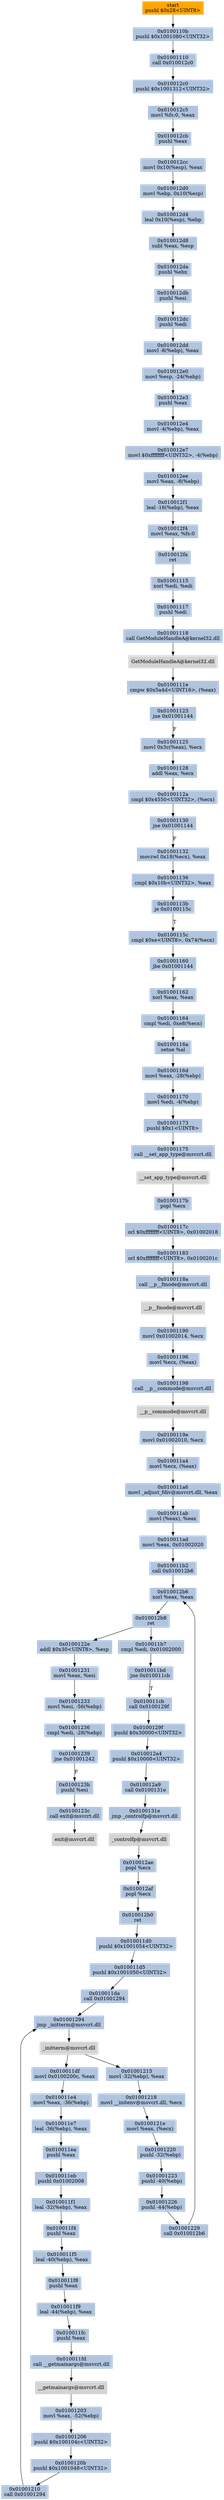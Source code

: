digraph G {
node[shape=rectangle,style=filled,fillcolor=lightsteelblue,color=lightsteelblue]
bgcolor="transparent"
a0x01001109pushl_0x28UINT8[label="start\npushl $0x28<UINT8>",color="lightgrey",fillcolor="orange"];
a0x0100110bpushl_0x1001080UINT32[label="0x0100110b\npushl $0x1001080<UINT32>"];
a0x01001110call_0x010012c0[label="0x01001110\ncall 0x010012c0"];
a0x010012c0pushl_0x1001312UINT32[label="0x010012c0\npushl $0x1001312<UINT32>"];
a0x010012c5movl_fs_0_eax[label="0x010012c5\nmovl %fs:0, %eax"];
a0x010012cbpushl_eax[label="0x010012cb\npushl %eax"];
a0x010012ccmovl_0x10esp__eax[label="0x010012cc\nmovl 0x10(%esp), %eax"];
a0x010012d0movl_ebp_0x10esp_[label="0x010012d0\nmovl %ebp, 0x10(%esp)"];
a0x010012d4leal_0x10esp__ebp[label="0x010012d4\nleal 0x10(%esp), %ebp"];
a0x010012d8subl_eax_esp[label="0x010012d8\nsubl %eax, %esp"];
a0x010012dapushl_ebx[label="0x010012da\npushl %ebx"];
a0x010012dbpushl_esi[label="0x010012db\npushl %esi"];
a0x010012dcpushl_edi[label="0x010012dc\npushl %edi"];
a0x010012ddmovl__8ebp__eax[label="0x010012dd\nmovl -8(%ebp), %eax"];
a0x010012e0movl_esp__24ebp_[label="0x010012e0\nmovl %esp, -24(%ebp)"];
a0x010012e3pushl_eax[label="0x010012e3\npushl %eax"];
a0x010012e4movl__4ebp__eax[label="0x010012e4\nmovl -4(%ebp), %eax"];
a0x010012e7movl_0xffffffffUINT32__4ebp_[label="0x010012e7\nmovl $0xffffffff<UINT32>, -4(%ebp)"];
a0x010012eemovl_eax__8ebp_[label="0x010012ee\nmovl %eax, -8(%ebp)"];
a0x010012f1leal__16ebp__eax[label="0x010012f1\nleal -16(%ebp), %eax"];
a0x010012f4movl_eax_fs_0[label="0x010012f4\nmovl %eax, %fs:0"];
a0x010012faret[label="0x010012fa\nret"];
a0x01001115xorl_edi_edi[label="0x01001115\nxorl %edi, %edi"];
a0x01001117pushl_edi[label="0x01001117\npushl %edi"];
a0x01001118call_GetModuleHandleA_kernel32_dll[label="0x01001118\ncall GetModuleHandleA@kernel32.dll"];
GetModuleHandleA_kernel32_dll[label="GetModuleHandleA@kernel32.dll",color="lightgrey",fillcolor="lightgrey"];
a0x0100111ecmpw_0x5a4dUINT16_eax_[label="0x0100111e\ncmpw $0x5a4d<UINT16>, (%eax)"];
a0x01001123jne_0x01001144[label="0x01001123\njne 0x01001144"];
a0x01001125movl_0x3ceax__ecx[label="0x01001125\nmovl 0x3c(%eax), %ecx"];
a0x01001128addl_eax_ecx[label="0x01001128\naddl %eax, %ecx"];
a0x0100112acmpl_0x4550UINT32_ecx_[label="0x0100112a\ncmpl $0x4550<UINT32>, (%ecx)"];
a0x01001130jne_0x01001144[label="0x01001130\njne 0x01001144"];
a0x01001132movzwl_0x18ecx__eax[label="0x01001132\nmovzwl 0x18(%ecx), %eax"];
a0x01001136cmpl_0x10bUINT32_eax[label="0x01001136\ncmpl $0x10b<UINT32>, %eax"];
a0x0100113bje_0x0100115c[label="0x0100113b\nje 0x0100115c"];
a0x0100115ccmpl_0xeUINT8_0x74ecx_[label="0x0100115c\ncmpl $0xe<UINT8>, 0x74(%ecx)"];
a0x01001160jbe_0x01001144[label="0x01001160\njbe 0x01001144"];
a0x01001162xorl_eax_eax[label="0x01001162\nxorl %eax, %eax"];
a0x01001164cmpl_edi_0xe8ecx_[label="0x01001164\ncmpl %edi, 0xe8(%ecx)"];
a0x0100116asetne_al[label="0x0100116a\nsetne %al"];
a0x0100116dmovl_eax__28ebp_[label="0x0100116d\nmovl %eax, -28(%ebp)"];
a0x01001170movl_edi__4ebp_[label="0x01001170\nmovl %edi, -4(%ebp)"];
a0x01001173pushl_0x1UINT8[label="0x01001173\npushl $0x1<UINT8>"];
a0x01001175call___set_app_type_msvcrt_dll[label="0x01001175\ncall __set_app_type@msvcrt.dll"];
a__set_app_type_msvcrt_dll[label="__set_app_type@msvcrt.dll",color="lightgrey",fillcolor="lightgrey"];
a0x0100117bpopl_ecx[label="0x0100117b\npopl %ecx"];
a0x0100117corl_0xffffffffUINT8_0x01002018[label="0x0100117c\norl $0xffffffff<UINT8>, 0x01002018"];
a0x01001183orl_0xffffffffUINT8_0x0100201c[label="0x01001183\norl $0xffffffff<UINT8>, 0x0100201c"];
a0x0100118acall___p__fmode_msvcrt_dll[label="0x0100118a\ncall __p__fmode@msvcrt.dll"];
a__p__fmode_msvcrt_dll[label="__p__fmode@msvcrt.dll",color="lightgrey",fillcolor="lightgrey"];
a0x01001190movl_0x01002014_ecx[label="0x01001190\nmovl 0x01002014, %ecx"];
a0x01001196movl_ecx_eax_[label="0x01001196\nmovl %ecx, (%eax)"];
a0x01001198call___p__commode_msvcrt_dll[label="0x01001198\ncall __p__commode@msvcrt.dll"];
a__p__commode_msvcrt_dll[label="__p__commode@msvcrt.dll",color="lightgrey",fillcolor="lightgrey"];
a0x0100119emovl_0x01002010_ecx[label="0x0100119e\nmovl 0x01002010, %ecx"];
a0x010011a4movl_ecx_eax_[label="0x010011a4\nmovl %ecx, (%eax)"];
a0x010011a6movl__adjust_fdiv_msvcrt_dll_eax[label="0x010011a6\nmovl _adjust_fdiv@msvcrt.dll, %eax"];
a0x010011abmovl_eax__eax[label="0x010011ab\nmovl (%eax), %eax"];
a0x010011admovl_eax_0x01002020[label="0x010011ad\nmovl %eax, 0x01002020"];
a0x010011b2call_0x010012b6[label="0x010011b2\ncall 0x010012b6"];
a0x010012b6xorl_eax_eax[label="0x010012b6\nxorl %eax, %eax"];
a0x010012b8ret[label="0x010012b8\nret"];
a0x010011b7cmpl_edi_0x01002000[label="0x010011b7\ncmpl %edi, 0x01002000"];
a0x010011bdjne_0x010011cb[label="0x010011bd\njne 0x010011cb"];
a0x010011cbcall_0x0100129f[label="0x010011cb\ncall 0x0100129f"];
a0x0100129fpushl_0x30000UINT32[label="0x0100129f\npushl $0x30000<UINT32>"];
a0x010012a4pushl_0x10000UINT32[label="0x010012a4\npushl $0x10000<UINT32>"];
a0x010012a9call_0x0100131e[label="0x010012a9\ncall 0x0100131e"];
a0x0100131ejmp__controlfp_msvcrt_dll[label="0x0100131e\njmp _controlfp@msvcrt.dll"];
a_controlfp_msvcrt_dll[label="_controlfp@msvcrt.dll",color="lightgrey",fillcolor="lightgrey"];
a0x010012aepopl_ecx[label="0x010012ae\npopl %ecx"];
a0x010012afpopl_ecx[label="0x010012af\npopl %ecx"];
a0x010012b0ret[label="0x010012b0\nret"];
a0x010011d0pushl_0x1001054UINT32[label="0x010011d0\npushl $0x1001054<UINT32>"];
a0x010011d5pushl_0x1001050UINT32[label="0x010011d5\npushl $0x1001050<UINT32>"];
a0x010011dacall_0x01001294[label="0x010011da\ncall 0x01001294"];
a0x01001294jmp__initterm_msvcrt_dll[label="0x01001294\njmp _initterm@msvcrt.dll"];
a_initterm_msvcrt_dll[label="_initterm@msvcrt.dll",color="lightgrey",fillcolor="lightgrey"];
a0x010011dfmovl_0x0100200c_eax[label="0x010011df\nmovl 0x0100200c, %eax"];
a0x010011e4movl_eax__36ebp_[label="0x010011e4\nmovl %eax, -36(%ebp)"];
a0x010011e7leal__36ebp__eax[label="0x010011e7\nleal -36(%ebp), %eax"];
a0x010011eapushl_eax[label="0x010011ea\npushl %eax"];
a0x010011ebpushl_0x01002008[label="0x010011eb\npushl 0x01002008"];
a0x010011f1leal__32ebp__eax[label="0x010011f1\nleal -32(%ebp), %eax"];
a0x010011f4pushl_eax[label="0x010011f4\npushl %eax"];
a0x010011f5leal__40ebp__eax[label="0x010011f5\nleal -40(%ebp), %eax"];
a0x010011f8pushl_eax[label="0x010011f8\npushl %eax"];
a0x010011f9leal__44ebp__eax[label="0x010011f9\nleal -44(%ebp), %eax"];
a0x010011fcpushl_eax[label="0x010011fc\npushl %eax"];
a0x010011fdcall___getmainargs_msvcrt_dll[label="0x010011fd\ncall __getmainargs@msvcrt.dll"];
a__getmainargs_msvcrt_dll[label="__getmainargs@msvcrt.dll",color="lightgrey",fillcolor="lightgrey"];
a0x01001203movl_eax__52ebp_[label="0x01001203\nmovl %eax, -52(%ebp)"];
a0x01001206pushl_0x100104cUINT32[label="0x01001206\npushl $0x100104c<UINT32>"];
a0x0100120bpushl_0x1001048UINT32[label="0x0100120b\npushl $0x1001048<UINT32>"];
a0x01001210call_0x01001294[label="0x01001210\ncall 0x01001294"];
a0x01001215movl__32ebp__eax[label="0x01001215\nmovl -32(%ebp), %eax"];
a0x01001218movl___initenv_msvcrt_dll_ecx[label="0x01001218\nmovl __initenv@msvcrt.dll, %ecx"];
a0x0100121emovl_eax_ecx_[label="0x0100121e\nmovl %eax, (%ecx)"];
a0x01001220pushl__32ebp_[label="0x01001220\npushl -32(%ebp)"];
a0x01001223pushl__40ebp_[label="0x01001223\npushl -40(%ebp)"];
a0x01001226pushl__44ebp_[label="0x01001226\npushl -44(%ebp)"];
a0x01001229call_0x010012b6[label="0x01001229\ncall 0x010012b6"];
a0x0100122eaddl_0x30UINT8_esp[label="0x0100122e\naddl $0x30<UINT8>, %esp"];
a0x01001231movl_eax_esi[label="0x01001231\nmovl %eax, %esi"];
a0x01001233movl_esi__56ebp_[label="0x01001233\nmovl %esi, -56(%ebp)"];
a0x01001236cmpl_edi__28ebp_[label="0x01001236\ncmpl %edi, -28(%ebp)"];
a0x01001239jne_0x01001242[label="0x01001239\njne 0x01001242"];
a0x0100123bpushl_esi[label="0x0100123b\npushl %esi"];
a0x0100123ccall_exit_msvcrt_dll[label="0x0100123c\ncall exit@msvcrt.dll"];
exit_msvcrt_dll[label="exit@msvcrt.dll",color="lightgrey",fillcolor="lightgrey"];
a0x01001109pushl_0x28UINT8 -> a0x0100110bpushl_0x1001080UINT32 [color="#000000"];
a0x0100110bpushl_0x1001080UINT32 -> a0x01001110call_0x010012c0 [color="#000000"];
a0x01001110call_0x010012c0 -> a0x010012c0pushl_0x1001312UINT32 [color="#000000"];
a0x010012c0pushl_0x1001312UINT32 -> a0x010012c5movl_fs_0_eax [color="#000000"];
a0x010012c5movl_fs_0_eax -> a0x010012cbpushl_eax [color="#000000"];
a0x010012cbpushl_eax -> a0x010012ccmovl_0x10esp__eax [color="#000000"];
a0x010012ccmovl_0x10esp__eax -> a0x010012d0movl_ebp_0x10esp_ [color="#000000"];
a0x010012d0movl_ebp_0x10esp_ -> a0x010012d4leal_0x10esp__ebp [color="#000000"];
a0x010012d4leal_0x10esp__ebp -> a0x010012d8subl_eax_esp [color="#000000"];
a0x010012d8subl_eax_esp -> a0x010012dapushl_ebx [color="#000000"];
a0x010012dapushl_ebx -> a0x010012dbpushl_esi [color="#000000"];
a0x010012dbpushl_esi -> a0x010012dcpushl_edi [color="#000000"];
a0x010012dcpushl_edi -> a0x010012ddmovl__8ebp__eax [color="#000000"];
a0x010012ddmovl__8ebp__eax -> a0x010012e0movl_esp__24ebp_ [color="#000000"];
a0x010012e0movl_esp__24ebp_ -> a0x010012e3pushl_eax [color="#000000"];
a0x010012e3pushl_eax -> a0x010012e4movl__4ebp__eax [color="#000000"];
a0x010012e4movl__4ebp__eax -> a0x010012e7movl_0xffffffffUINT32__4ebp_ [color="#000000"];
a0x010012e7movl_0xffffffffUINT32__4ebp_ -> a0x010012eemovl_eax__8ebp_ [color="#000000"];
a0x010012eemovl_eax__8ebp_ -> a0x010012f1leal__16ebp__eax [color="#000000"];
a0x010012f1leal__16ebp__eax -> a0x010012f4movl_eax_fs_0 [color="#000000"];
a0x010012f4movl_eax_fs_0 -> a0x010012faret [color="#000000"];
a0x010012faret -> a0x01001115xorl_edi_edi [color="#000000"];
a0x01001115xorl_edi_edi -> a0x01001117pushl_edi [color="#000000"];
a0x01001117pushl_edi -> a0x01001118call_GetModuleHandleA_kernel32_dll [color="#000000"];
a0x01001118call_GetModuleHandleA_kernel32_dll -> GetModuleHandleA_kernel32_dll [color="#000000"];
GetModuleHandleA_kernel32_dll -> a0x0100111ecmpw_0x5a4dUINT16_eax_ [color="#000000"];
a0x0100111ecmpw_0x5a4dUINT16_eax_ -> a0x01001123jne_0x01001144 [color="#000000"];
a0x01001123jne_0x01001144 -> a0x01001125movl_0x3ceax__ecx [color="#000000",label="F"];
a0x01001125movl_0x3ceax__ecx -> a0x01001128addl_eax_ecx [color="#000000"];
a0x01001128addl_eax_ecx -> a0x0100112acmpl_0x4550UINT32_ecx_ [color="#000000"];
a0x0100112acmpl_0x4550UINT32_ecx_ -> a0x01001130jne_0x01001144 [color="#000000"];
a0x01001130jne_0x01001144 -> a0x01001132movzwl_0x18ecx__eax [color="#000000",label="F"];
a0x01001132movzwl_0x18ecx__eax -> a0x01001136cmpl_0x10bUINT32_eax [color="#000000"];
a0x01001136cmpl_0x10bUINT32_eax -> a0x0100113bje_0x0100115c [color="#000000"];
a0x0100113bje_0x0100115c -> a0x0100115ccmpl_0xeUINT8_0x74ecx_ [color="#000000",label="T"];
a0x0100115ccmpl_0xeUINT8_0x74ecx_ -> a0x01001160jbe_0x01001144 [color="#000000"];
a0x01001160jbe_0x01001144 -> a0x01001162xorl_eax_eax [color="#000000",label="F"];
a0x01001162xorl_eax_eax -> a0x01001164cmpl_edi_0xe8ecx_ [color="#000000"];
a0x01001164cmpl_edi_0xe8ecx_ -> a0x0100116asetne_al [color="#000000"];
a0x0100116asetne_al -> a0x0100116dmovl_eax__28ebp_ [color="#000000"];
a0x0100116dmovl_eax__28ebp_ -> a0x01001170movl_edi__4ebp_ [color="#000000"];
a0x01001170movl_edi__4ebp_ -> a0x01001173pushl_0x1UINT8 [color="#000000"];
a0x01001173pushl_0x1UINT8 -> a0x01001175call___set_app_type_msvcrt_dll [color="#000000"];
a0x01001175call___set_app_type_msvcrt_dll -> a__set_app_type_msvcrt_dll [color="#000000"];
a__set_app_type_msvcrt_dll -> a0x0100117bpopl_ecx [color="#000000"];
a0x0100117bpopl_ecx -> a0x0100117corl_0xffffffffUINT8_0x01002018 [color="#000000"];
a0x0100117corl_0xffffffffUINT8_0x01002018 -> a0x01001183orl_0xffffffffUINT8_0x0100201c [color="#000000"];
a0x01001183orl_0xffffffffUINT8_0x0100201c -> a0x0100118acall___p__fmode_msvcrt_dll [color="#000000"];
a0x0100118acall___p__fmode_msvcrt_dll -> a__p__fmode_msvcrt_dll [color="#000000"];
a__p__fmode_msvcrt_dll -> a0x01001190movl_0x01002014_ecx [color="#000000"];
a0x01001190movl_0x01002014_ecx -> a0x01001196movl_ecx_eax_ [color="#000000"];
a0x01001196movl_ecx_eax_ -> a0x01001198call___p__commode_msvcrt_dll [color="#000000"];
a0x01001198call___p__commode_msvcrt_dll -> a__p__commode_msvcrt_dll [color="#000000"];
a__p__commode_msvcrt_dll -> a0x0100119emovl_0x01002010_ecx [color="#000000"];
a0x0100119emovl_0x01002010_ecx -> a0x010011a4movl_ecx_eax_ [color="#000000"];
a0x010011a4movl_ecx_eax_ -> a0x010011a6movl__adjust_fdiv_msvcrt_dll_eax [color="#000000"];
a0x010011a6movl__adjust_fdiv_msvcrt_dll_eax -> a0x010011abmovl_eax__eax [color="#000000"];
a0x010011abmovl_eax__eax -> a0x010011admovl_eax_0x01002020 [color="#000000"];
a0x010011admovl_eax_0x01002020 -> a0x010011b2call_0x010012b6 [color="#000000"];
a0x010011b2call_0x010012b6 -> a0x010012b6xorl_eax_eax [color="#000000"];
a0x010012b6xorl_eax_eax -> a0x010012b8ret [color="#000000"];
a0x010012b8ret -> a0x010011b7cmpl_edi_0x01002000 [color="#000000"];
a0x010011b7cmpl_edi_0x01002000 -> a0x010011bdjne_0x010011cb [color="#000000"];
a0x010011bdjne_0x010011cb -> a0x010011cbcall_0x0100129f [color="#000000",label="T"];
a0x010011cbcall_0x0100129f -> a0x0100129fpushl_0x30000UINT32 [color="#000000"];
a0x0100129fpushl_0x30000UINT32 -> a0x010012a4pushl_0x10000UINT32 [color="#000000"];
a0x010012a4pushl_0x10000UINT32 -> a0x010012a9call_0x0100131e [color="#000000"];
a0x010012a9call_0x0100131e -> a0x0100131ejmp__controlfp_msvcrt_dll [color="#000000"];
a0x0100131ejmp__controlfp_msvcrt_dll -> a_controlfp_msvcrt_dll [color="#000000"];
a_controlfp_msvcrt_dll -> a0x010012aepopl_ecx [color="#000000"];
a0x010012aepopl_ecx -> a0x010012afpopl_ecx [color="#000000"];
a0x010012afpopl_ecx -> a0x010012b0ret [color="#000000"];
a0x010012b0ret -> a0x010011d0pushl_0x1001054UINT32 [color="#000000"];
a0x010011d0pushl_0x1001054UINT32 -> a0x010011d5pushl_0x1001050UINT32 [color="#000000"];
a0x010011d5pushl_0x1001050UINT32 -> a0x010011dacall_0x01001294 [color="#000000"];
a0x010011dacall_0x01001294 -> a0x01001294jmp__initterm_msvcrt_dll [color="#000000"];
a0x01001294jmp__initterm_msvcrt_dll -> a_initterm_msvcrt_dll [color="#000000"];
a_initterm_msvcrt_dll -> a0x010011dfmovl_0x0100200c_eax [color="#000000"];
a0x010011dfmovl_0x0100200c_eax -> a0x010011e4movl_eax__36ebp_ [color="#000000"];
a0x010011e4movl_eax__36ebp_ -> a0x010011e7leal__36ebp__eax [color="#000000"];
a0x010011e7leal__36ebp__eax -> a0x010011eapushl_eax [color="#000000"];
a0x010011eapushl_eax -> a0x010011ebpushl_0x01002008 [color="#000000"];
a0x010011ebpushl_0x01002008 -> a0x010011f1leal__32ebp__eax [color="#000000"];
a0x010011f1leal__32ebp__eax -> a0x010011f4pushl_eax [color="#000000"];
a0x010011f4pushl_eax -> a0x010011f5leal__40ebp__eax [color="#000000"];
a0x010011f5leal__40ebp__eax -> a0x010011f8pushl_eax [color="#000000"];
a0x010011f8pushl_eax -> a0x010011f9leal__44ebp__eax [color="#000000"];
a0x010011f9leal__44ebp__eax -> a0x010011fcpushl_eax [color="#000000"];
a0x010011fcpushl_eax -> a0x010011fdcall___getmainargs_msvcrt_dll [color="#000000"];
a0x010011fdcall___getmainargs_msvcrt_dll -> a__getmainargs_msvcrt_dll [color="#000000"];
a__getmainargs_msvcrt_dll -> a0x01001203movl_eax__52ebp_ [color="#000000"];
a0x01001203movl_eax__52ebp_ -> a0x01001206pushl_0x100104cUINT32 [color="#000000"];
a0x01001206pushl_0x100104cUINT32 -> a0x0100120bpushl_0x1001048UINT32 [color="#000000"];
a0x0100120bpushl_0x1001048UINT32 -> a0x01001210call_0x01001294 [color="#000000"];
a0x01001210call_0x01001294 -> a0x01001294jmp__initterm_msvcrt_dll [color="#000000"];
a_initterm_msvcrt_dll -> a0x01001215movl__32ebp__eax [color="#000000"];
a0x01001215movl__32ebp__eax -> a0x01001218movl___initenv_msvcrt_dll_ecx [color="#000000"];
a0x01001218movl___initenv_msvcrt_dll_ecx -> a0x0100121emovl_eax_ecx_ [color="#000000"];
a0x0100121emovl_eax_ecx_ -> a0x01001220pushl__32ebp_ [color="#000000"];
a0x01001220pushl__32ebp_ -> a0x01001223pushl__40ebp_ [color="#000000"];
a0x01001223pushl__40ebp_ -> a0x01001226pushl__44ebp_ [color="#000000"];
a0x01001226pushl__44ebp_ -> a0x01001229call_0x010012b6 [color="#000000"];
a0x01001229call_0x010012b6 -> a0x010012b6xorl_eax_eax [color="#000000"];
a0x010012b8ret -> a0x0100122eaddl_0x30UINT8_esp [color="#000000"];
a0x0100122eaddl_0x30UINT8_esp -> a0x01001231movl_eax_esi [color="#000000"];
a0x01001231movl_eax_esi -> a0x01001233movl_esi__56ebp_ [color="#000000"];
a0x01001233movl_esi__56ebp_ -> a0x01001236cmpl_edi__28ebp_ [color="#000000"];
a0x01001236cmpl_edi__28ebp_ -> a0x01001239jne_0x01001242 [color="#000000"];
a0x01001239jne_0x01001242 -> a0x0100123bpushl_esi [color="#000000",label="F"];
a0x0100123bpushl_esi -> a0x0100123ccall_exit_msvcrt_dll [color="#000000"];
a0x0100123ccall_exit_msvcrt_dll -> exit_msvcrt_dll [color="#000000"];
}
